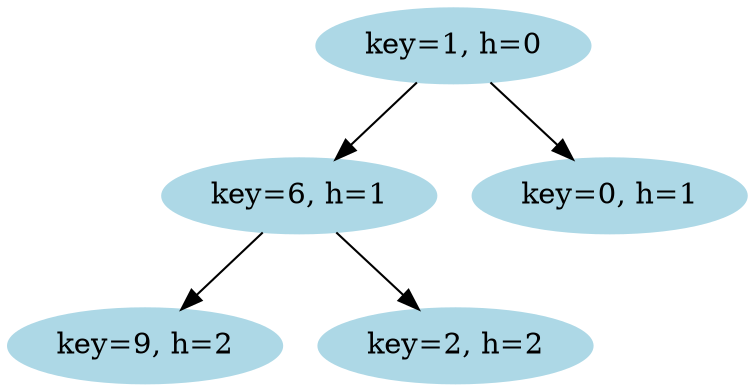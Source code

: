 digraph G {
a [color = lightblue, style = filled, label="key=1, h=0"];
b [color = lightblue, style = filled, label="key=6, h=1"];
c [color = lightblue, style = filled, label="key=0, h=1"];
d [color = lightblue, style = filled, label="key=9, h=2"];
e [color = lightblue, style = filled, label="key=2, h=2"];

a->b;
a->c;
b->d;
b->e;
}
